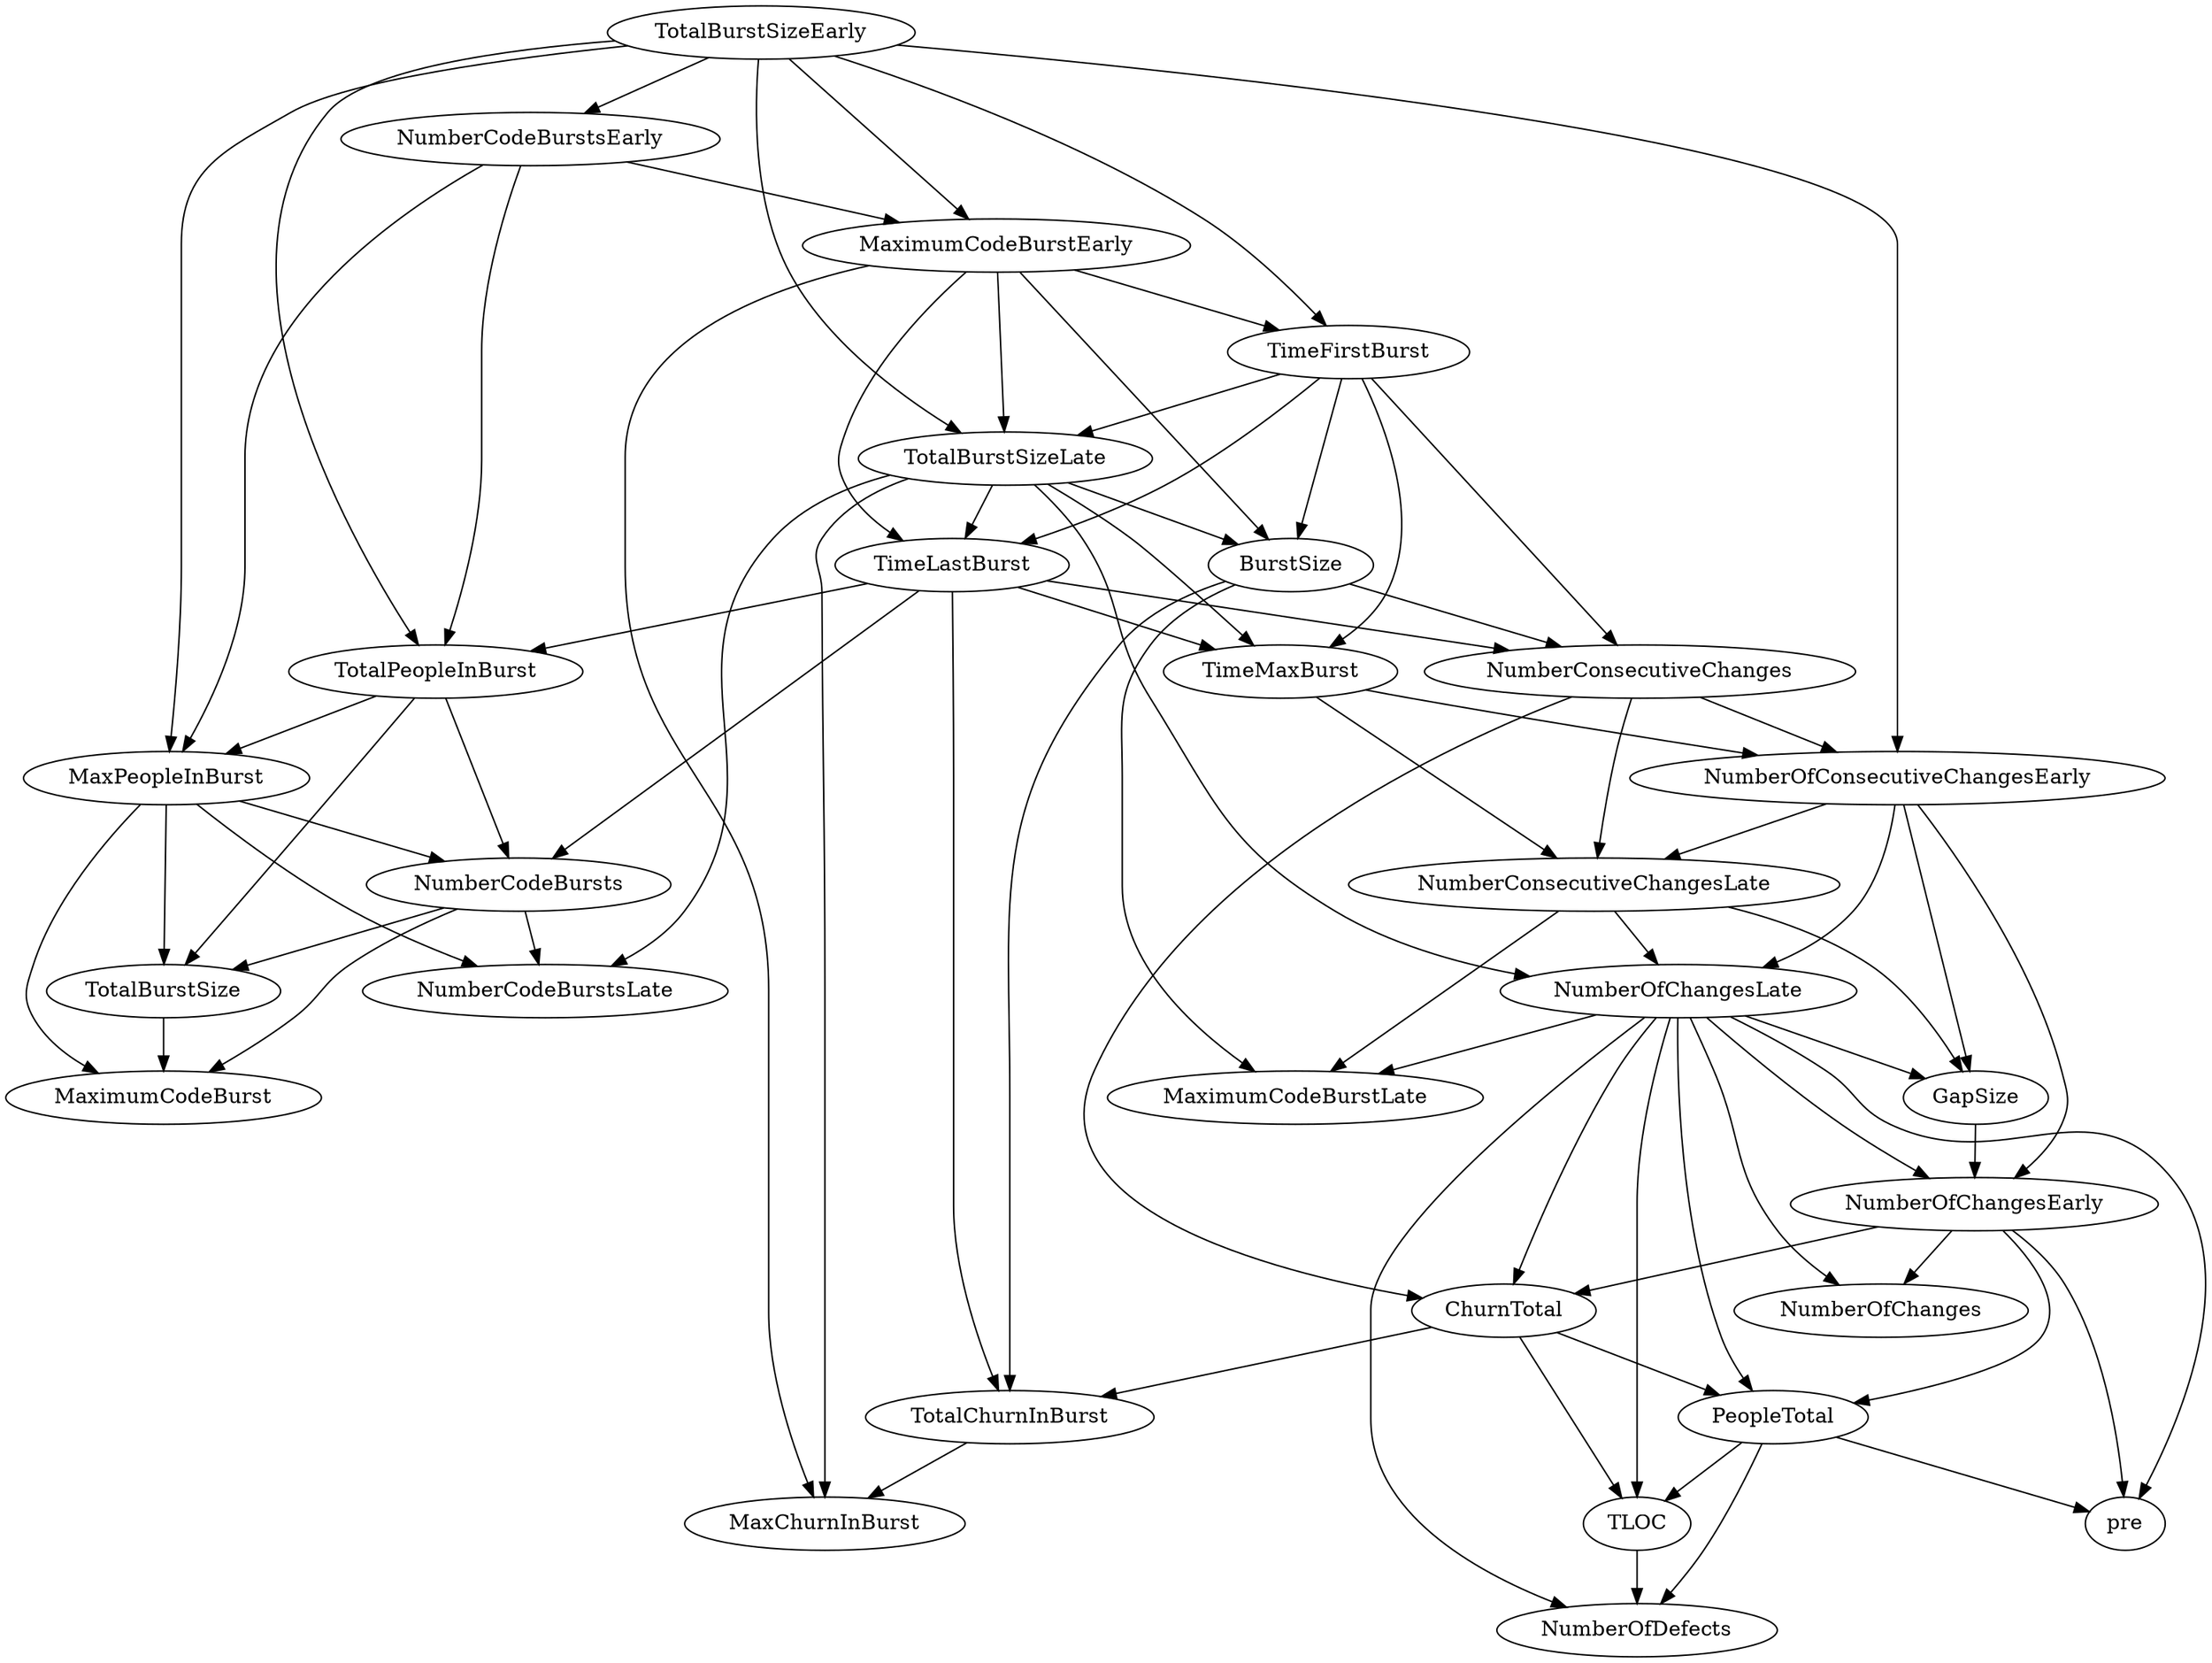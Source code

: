 digraph {
   TotalPeopleInBurst;
   MaximumCodeBurstLate;
   NumberOfChanges;
   MaxPeopleInBurst;
   TotalBurstSizeLate;
   NumberCodeBurstsLate;
   NumberOfChangesLate;
   NumberOfChangesEarly;
   MaxChurnInBurst;
   MaximumCodeBurstEarly;
   NumberCodeBurstsEarly;
   TimeFirstBurst;
   TotalChurnInBurst;
   ChurnTotal;
   MaximumCodeBurst;
   NumberOfConsecutiveChangesEarly;
   NumberConsecutiveChangesLate;
   TotalBurstSizeEarly;
   TotalBurstSize;
   TimeMaxBurst;
   NumberConsecutiveChanges;
   TimeLastBurst;
   NumberCodeBursts;
   PeopleTotal;
   pre;
   NumberOfDefects;
   TLOC;
   GapSize;
   BurstSize;
   TotalPeopleInBurst -> MaxPeopleInBurst;
   TotalPeopleInBurst -> TotalBurstSize;
   TotalPeopleInBurst -> NumberCodeBursts;
   MaxPeopleInBurst -> NumberCodeBurstsLate;
   MaxPeopleInBurst -> MaximumCodeBurst;
   MaxPeopleInBurst -> TotalBurstSize;
   MaxPeopleInBurst -> NumberCodeBursts;
   TotalBurstSizeLate -> NumberCodeBurstsLate;
   TotalBurstSizeLate -> NumberOfChangesLate;
   TotalBurstSizeLate -> MaxChurnInBurst;
   TotalBurstSizeLate -> TimeMaxBurst;
   TotalBurstSizeLate -> TimeLastBurst;
   TotalBurstSizeLate -> BurstSize;
   NumberOfChangesLate -> MaximumCodeBurstLate;
   NumberOfChangesLate -> NumberOfChanges;
   NumberOfChangesLate -> NumberOfChangesEarly;
   NumberOfChangesLate -> ChurnTotal;
   NumberOfChangesLate -> PeopleTotal;
   NumberOfChangesLate -> pre;
   NumberOfChangesLate -> NumberOfDefects;
   NumberOfChangesLate -> TLOC;
   NumberOfChangesLate -> GapSize;
   NumberOfChangesEarly -> NumberOfChanges;
   NumberOfChangesEarly -> ChurnTotal;
   NumberOfChangesEarly -> PeopleTotal;
   NumberOfChangesEarly -> pre;
   MaximumCodeBurstEarly -> TotalBurstSizeLate;
   MaximumCodeBurstEarly -> MaxChurnInBurst;
   MaximumCodeBurstEarly -> TimeFirstBurst;
   MaximumCodeBurstEarly -> TimeLastBurst;
   MaximumCodeBurstEarly -> BurstSize;
   NumberCodeBurstsEarly -> TotalPeopleInBurst;
   NumberCodeBurstsEarly -> MaxPeopleInBurst;
   NumberCodeBurstsEarly -> MaximumCodeBurstEarly;
   TimeFirstBurst -> TotalBurstSizeLate;
   TimeFirstBurst -> TimeMaxBurst;
   TimeFirstBurst -> NumberConsecutiveChanges;
   TimeFirstBurst -> TimeLastBurst;
   TimeFirstBurst -> BurstSize;
   TotalChurnInBurst -> MaxChurnInBurst;
   ChurnTotal -> TotalChurnInBurst;
   ChurnTotal -> PeopleTotal;
   ChurnTotal -> TLOC;
   NumberOfConsecutiveChangesEarly -> NumberOfChangesLate;
   NumberOfConsecutiveChangesEarly -> NumberOfChangesEarly;
   NumberOfConsecutiveChangesEarly -> NumberConsecutiveChangesLate;
   NumberOfConsecutiveChangesEarly -> GapSize;
   NumberConsecutiveChangesLate -> MaximumCodeBurstLate;
   NumberConsecutiveChangesLate -> NumberOfChangesLate;
   NumberConsecutiveChangesLate -> GapSize;
   TotalBurstSizeEarly -> TotalPeopleInBurst;
   TotalBurstSizeEarly -> MaxPeopleInBurst;
   TotalBurstSizeEarly -> TotalBurstSizeLate;
   TotalBurstSizeEarly -> MaximumCodeBurstEarly;
   TotalBurstSizeEarly -> NumberCodeBurstsEarly;
   TotalBurstSizeEarly -> TimeFirstBurst;
   TotalBurstSizeEarly -> NumberOfConsecutiveChangesEarly;
   TotalBurstSize -> MaximumCodeBurst;
   TimeMaxBurst -> NumberOfConsecutiveChangesEarly;
   TimeMaxBurst -> NumberConsecutiveChangesLate;
   NumberConsecutiveChanges -> ChurnTotal;
   NumberConsecutiveChanges -> NumberOfConsecutiveChangesEarly;
   NumberConsecutiveChanges -> NumberConsecutiveChangesLate;
   TimeLastBurst -> TotalPeopleInBurst;
   TimeLastBurst -> TotalChurnInBurst;
   TimeLastBurst -> TimeMaxBurst;
   TimeLastBurst -> NumberConsecutiveChanges;
   TimeLastBurst -> NumberCodeBursts;
   NumberCodeBursts -> NumberCodeBurstsLate;
   NumberCodeBursts -> MaximumCodeBurst;
   NumberCodeBursts -> TotalBurstSize;
   PeopleTotal -> pre;
   PeopleTotal -> NumberOfDefects;
   PeopleTotal -> TLOC;
   TLOC -> NumberOfDefects;
   GapSize -> NumberOfChangesEarly;
   BurstSize -> MaximumCodeBurstLate;
   BurstSize -> TotalChurnInBurst;
   BurstSize -> NumberConsecutiveChanges;
}

